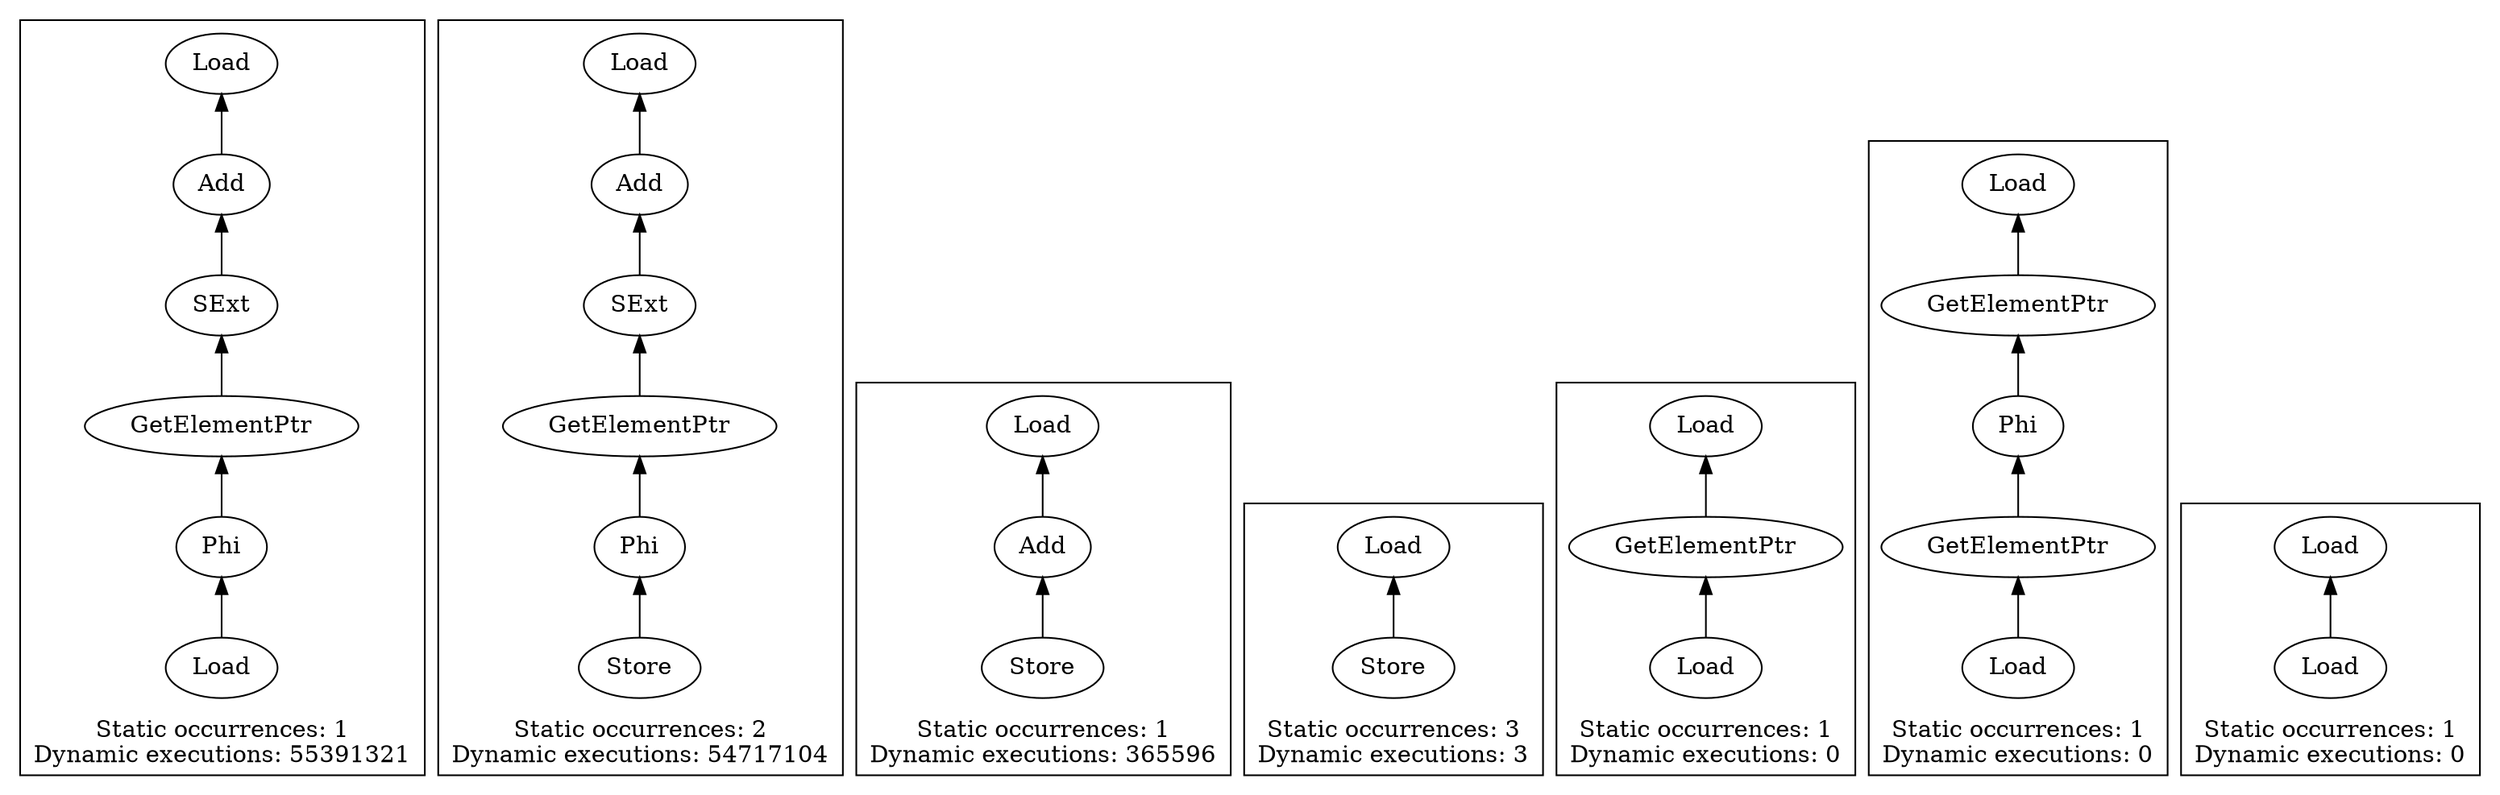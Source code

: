 strict digraph {
rankdir=BT
subgraph {
"0_138" [label="Add"]
"0_137" [label="Load"]
"0_138" -> "0_137"
"0_140" [label="GetElementPtr"]
"0_139" [label="SExt"]
"0_140" -> "0_139"
{
rank=min
"0_156" [label="Load"]
}
"0_146" [label="Phi"]
"0_156" -> "0_146"
"0_146" -> "0_140"
"0_139" -> "0_138"
cluster=true
label="Static occurrences: 1\nDynamic executions: 55391321"
}
subgraph {
"1_138" [label="Add"]
"1_137" [label="Load"]
"1_138" -> "1_137"
"1_140" [label="GetElementPtr"]
"1_139" [label="SExt"]
"1_140" -> "1_139"
"1_146" [label="Phi"]
"1_146" -> "1_140"
"1_139" -> "1_138"
{
rank=min
"1_160" [label="Store"]
}
"1_160" -> "1_146"
cluster=true
label="Static occurrences: 2\nDynamic executions: 54717104"
}
subgraph {
"2_121" [label="Add"]
"2_120" [label="Load"]
"2_121" -> "2_120"
{
rank=min
"2_122" [label="Store"]
}
"2_122" -> "2_121"
cluster=true
label="Static occurrences: 1\nDynamic executions: 365596"
}
subgraph {
{
rank=min
"3_1" [label="Store"]
}
"3_0" [label="Load"]
"3_1" -> "3_0"
cluster=true
label="Static occurrences: 3\nDynamic executions: 3"
}
subgraph {
"4_15" [label="GetElementPtr"]
"4_11" [label="Load"]
"4_15" -> "4_11"
{
rank=min
"4_16" [label="Load"]
}
"4_16" -> "4_15"
cluster=true
label="Static occurrences: 1\nDynamic executions: 0"
}
subgraph {
"5_15" [label="GetElementPtr"]
"5_11" [label="Load"]
"5_15" -> "5_11"
"5_26" [label="GetElementPtr"]
"5_20" [label="Phi"]
"5_26" -> "5_20"
{
rank=min
"5_27" [label="Load"]
}
"5_27" -> "5_26"
"5_20" -> "5_15"
cluster=true
label="Static occurrences: 1\nDynamic executions: 0"
}
subgraph {
{
rank=min
"6_12" [label="Load"]
}
"6_11" [label="Load"]
"6_12" -> "6_11"
cluster=true
label="Static occurrences: 1\nDynamic executions: 0"
}
}
